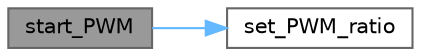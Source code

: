 digraph "start_PWM"
{
 // LATEX_PDF_SIZE
  bgcolor="transparent";
  edge [fontname=Helvetica,fontsize=10,labelfontname=Helvetica,labelfontsize=10];
  node [fontname=Helvetica,fontsize=10,shape=box,height=0.2,width=0.4];
  rankdir="LR";
  Node1 [id="Node000001",label="start_PWM",height=0.2,width=0.4,color="gray40", fillcolor="grey60", style="filled", fontcolor="black",tooltip="Starts the PWM generation."];
  Node1 -> Node2 [id="edge3_Node000001_Node000002",color="steelblue1",style="solid",tooltip=" "];
  Node2 [id="Node000002",label="set_PWM_ratio",height=0.2,width=0.4,color="grey40", fillcolor="white", style="filled",URL="$main_8c.html#ab5c61f6cca95944497de9d5c1a7a0e53",tooltip="Sets the PWM duty cycle ratio for TIM1 channels."];
}
